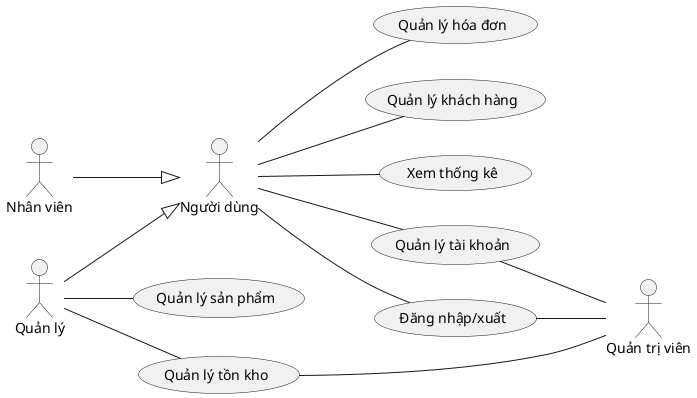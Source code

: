 @startuml General
left to right direction

actor :Người dùng: as User
actor :Quản lý: as Manager
actor :Nhân viên: as Staff
actor :Quản trị viên: as Admin

usecase ManageProduct as "Quản lý sản phẩm"

usecase ManageInventory as "Quản lý tồn kho"

usecase ManageInvoice as "Quản lý hóa đơn"

usecase ManageClient as "Quản lý khách hàng"

usecase GetStatistic as "Xem thống kê"

usecase ManageAccount as "Quản lý tài khoản"
usecase LoginLogout as "Đăng nhập/xuất"

Manager --|> User
Staff --|> User

User -- LoginLogout
LoginLogout -- Admin

ManageAccount -- Admin
User -- ManageAccount

Manager -- ManageProduct

ManageInventory -- Admin
Manager -- ManageInventory

User -- ManageInvoice

User -- ManageClient

User -- GetStatistic
@enduml